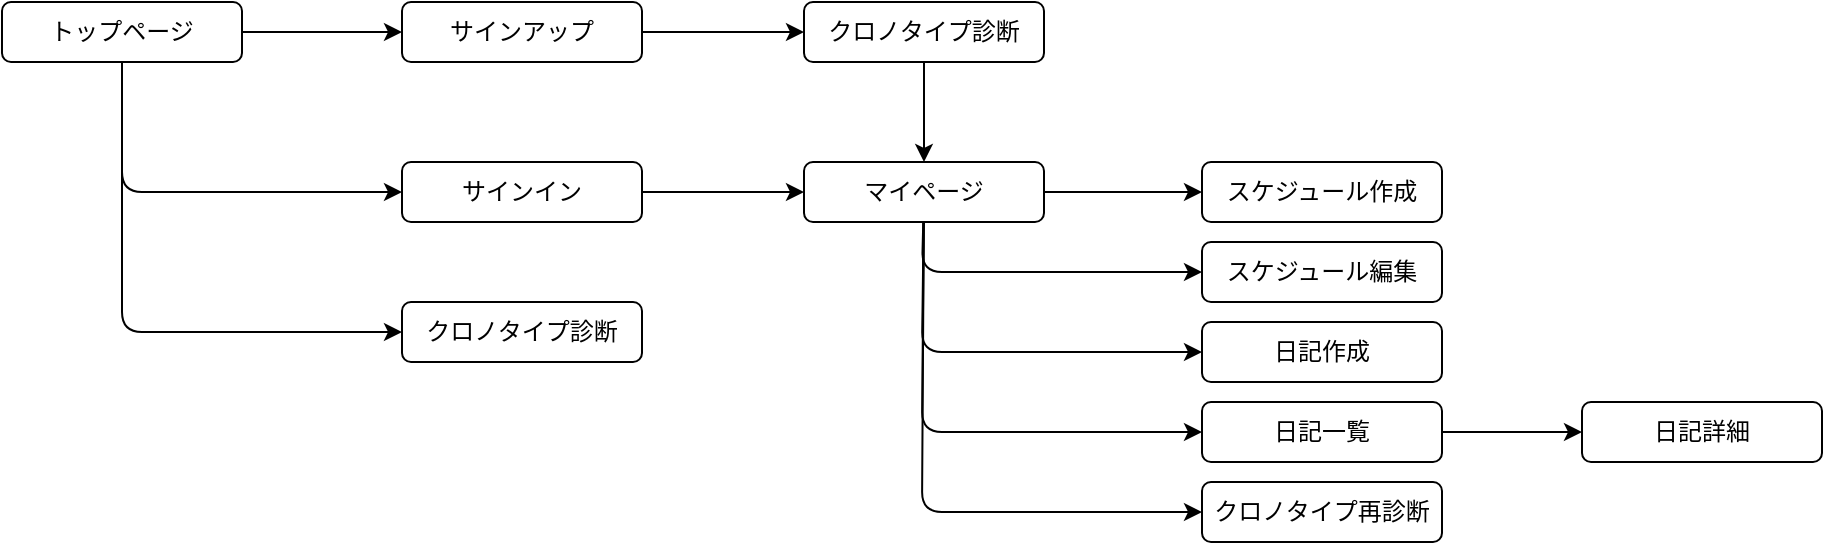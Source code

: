 <mxfile>
    <diagram id="Msp0-s3B20-WHwN0Jx1F" name="ページ1">
        <mxGraphModel dx="474" dy="522" grid="1" gridSize="10" guides="1" tooltips="1" connect="1" arrows="1" fold="1" page="1" pageScale="1" pageWidth="827" pageHeight="1169" math="0" shadow="0">
            <root>
                <mxCell id="0"/>
                <mxCell id="1" parent="0"/>
                <mxCell id="4" value="" style="edgeStyle=none;html=1;" edge="1" parent="1" source="2" target="3">
                    <mxGeometry relative="1" as="geometry"/>
                </mxCell>
                <mxCell id="6" value="" style="edgeStyle=none;html=1;" edge="1" parent="1" source="2" target="5">
                    <mxGeometry relative="1" as="geometry">
                        <Array as="points">
                            <mxPoint x="60" y="65"/>
                            <mxPoint x="60" y="105"/>
                        </Array>
                    </mxGeometry>
                </mxCell>
                <mxCell id="8" value="" style="edgeStyle=none;html=1;" edge="1" parent="1" source="2" target="7">
                    <mxGeometry relative="1" as="geometry">
                        <Array as="points">
                            <mxPoint x="60" y="105"/>
                            <mxPoint x="60" y="175"/>
                        </Array>
                    </mxGeometry>
                </mxCell>
                <mxCell id="2" value="トップページ" style="rounded=1;whiteSpace=wrap;html=1;" vertex="1" parent="1">
                    <mxGeometry y="10" width="120" height="30" as="geometry"/>
                </mxCell>
                <mxCell id="12" value="" style="edgeStyle=none;html=1;" edge="1" parent="1" source="3" target="11">
                    <mxGeometry relative="1" as="geometry"/>
                </mxCell>
                <mxCell id="3" value="サインアップ" style="rounded=1;whiteSpace=wrap;html=1;" vertex="1" parent="1">
                    <mxGeometry x="200" y="10" width="120" height="30" as="geometry"/>
                </mxCell>
                <mxCell id="19" value="" style="edgeStyle=none;html=1;" edge="1" parent="1" source="5" target="18">
                    <mxGeometry relative="1" as="geometry"/>
                </mxCell>
                <mxCell id="5" value="サインイン" style="rounded=1;whiteSpace=wrap;html=1;" vertex="1" parent="1">
                    <mxGeometry x="200" y="90" width="120" height="30" as="geometry"/>
                </mxCell>
                <mxCell id="7" value="クロノタイプ診断" style="rounded=1;whiteSpace=wrap;html=1;" vertex="1" parent="1">
                    <mxGeometry x="200" y="160" width="120" height="30" as="geometry"/>
                </mxCell>
                <mxCell id="23" value="" style="edgeStyle=none;html=1;" edge="1" parent="1" source="11" target="18">
                    <mxGeometry relative="1" as="geometry"/>
                </mxCell>
                <mxCell id="11" value="クロノタイプ診断" style="rounded=1;whiteSpace=wrap;html=1;" vertex="1" parent="1">
                    <mxGeometry x="401" y="10" width="120" height="30" as="geometry"/>
                </mxCell>
                <mxCell id="21" value="" style="edgeStyle=none;html=1;" edge="1" parent="1" source="18" target="20">
                    <mxGeometry relative="1" as="geometry"/>
                </mxCell>
                <mxCell id="29" value="" style="edgeStyle=none;html=1;startArrow=none;startFill=0;endArrow=classic;endFill=1;" edge="1" parent="1" source="18" target="28">
                    <mxGeometry relative="1" as="geometry">
                        <Array as="points">
                            <mxPoint x="460" y="185"/>
                        </Array>
                    </mxGeometry>
                </mxCell>
                <mxCell id="31" value="" style="edgeStyle=none;html=1;startArrow=none;startFill=0;endArrow=classic;endFill=1;" edge="1" parent="1" source="18" target="30">
                    <mxGeometry relative="1" as="geometry">
                        <Array as="points">
                            <mxPoint x="460" y="225"/>
                        </Array>
                    </mxGeometry>
                </mxCell>
                <mxCell id="35" value="" style="edgeStyle=none;html=1;startArrow=none;startFill=0;endArrow=classic;endFill=1;" edge="1" parent="1" source="18" target="34">
                    <mxGeometry relative="1" as="geometry">
                        <Array as="points">
                            <mxPoint x="460" y="265"/>
                        </Array>
                    </mxGeometry>
                </mxCell>
                <mxCell id="18" value="マイページ" style="rounded=1;whiteSpace=wrap;html=1;" vertex="1" parent="1">
                    <mxGeometry x="401" y="90" width="120" height="30" as="geometry"/>
                </mxCell>
                <mxCell id="20" value="スケジュール作成" style="rounded=1;whiteSpace=wrap;html=1;" vertex="1" parent="1">
                    <mxGeometry x="600" y="90" width="120" height="30" as="geometry"/>
                </mxCell>
                <mxCell id="27" value="" style="edgeStyle=none;html=1;endArrow=none;endFill=0;startArrow=classic;startFill=1;" edge="1" parent="1" source="24" target="18">
                    <mxGeometry relative="1" as="geometry">
                        <Array as="points">
                            <mxPoint x="460" y="145"/>
                        </Array>
                    </mxGeometry>
                </mxCell>
                <mxCell id="24" value="スケジュール編集" style="rounded=1;whiteSpace=wrap;html=1;" vertex="1" parent="1">
                    <mxGeometry x="600" y="130" width="120" height="30" as="geometry"/>
                </mxCell>
                <mxCell id="28" value="日記作成" style="rounded=1;whiteSpace=wrap;html=1;" vertex="1" parent="1">
                    <mxGeometry x="600" y="170" width="120" height="30" as="geometry"/>
                </mxCell>
                <mxCell id="33" value="" style="edgeStyle=none;html=1;startArrow=none;startFill=0;endArrow=classic;endFill=1;" edge="1" parent="1" source="30" target="32">
                    <mxGeometry relative="1" as="geometry"/>
                </mxCell>
                <mxCell id="30" value="日記一覧" style="rounded=1;whiteSpace=wrap;html=1;" vertex="1" parent="1">
                    <mxGeometry x="600" y="210" width="120" height="30" as="geometry"/>
                </mxCell>
                <mxCell id="32" value="日記詳細" style="rounded=1;whiteSpace=wrap;html=1;" vertex="1" parent="1">
                    <mxGeometry x="790" y="210" width="120" height="30" as="geometry"/>
                </mxCell>
                <mxCell id="34" value="クロノタイプ再診断" style="rounded=1;whiteSpace=wrap;html=1;" vertex="1" parent="1">
                    <mxGeometry x="600" y="250" width="120" height="30" as="geometry"/>
                </mxCell>
            </root>
        </mxGraphModel>
    </diagram>
</mxfile>